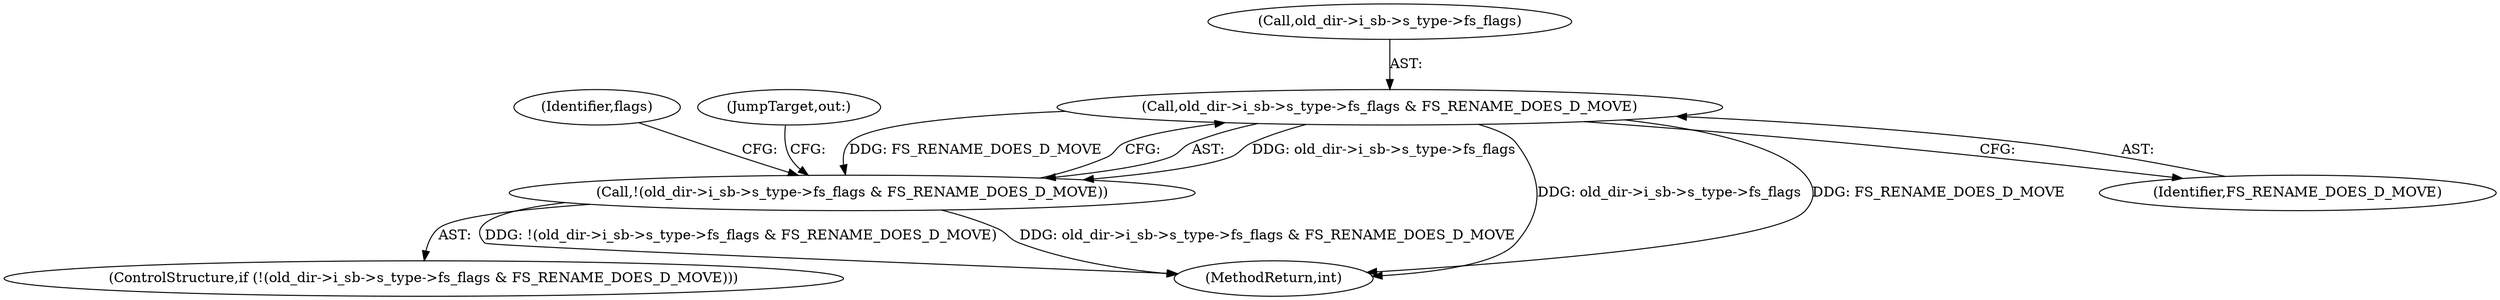 digraph "0_linux_9409e22acdfc9153f88d9b1ed2bd2a5b34d2d3ca@pointer" {
"1000441" [label="(Call,old_dir->i_sb->s_type->fs_flags & FS_RENAME_DOES_D_MOVE)"];
"1000440" [label="(Call,!(old_dir->i_sb->s_type->fs_flags & FS_RENAME_DOES_D_MOVE))"];
"1000518" [label="(MethodReturn,int)"];
"1000441" [label="(Call,old_dir->i_sb->s_type->fs_flags & FS_RENAME_DOES_D_MOVE)"];
"1000449" [label="(Identifier,FS_RENAME_DOES_D_MOVE)"];
"1000439" [label="(ControlStructure,if (!(old_dir->i_sb->s_type->fs_flags & FS_RENAME_DOES_D_MOVE)))"];
"1000440" [label="(Call,!(old_dir->i_sb->s_type->fs_flags & FS_RENAME_DOES_D_MOVE))"];
"1000454" [label="(Identifier,flags)"];
"1000463" [label="(JumpTarget,out:)"];
"1000442" [label="(Call,old_dir->i_sb->s_type->fs_flags)"];
"1000441" -> "1000440"  [label="AST: "];
"1000441" -> "1000449"  [label="CFG: "];
"1000442" -> "1000441"  [label="AST: "];
"1000449" -> "1000441"  [label="AST: "];
"1000440" -> "1000441"  [label="CFG: "];
"1000441" -> "1000518"  [label="DDG: old_dir->i_sb->s_type->fs_flags"];
"1000441" -> "1000518"  [label="DDG: FS_RENAME_DOES_D_MOVE"];
"1000441" -> "1000440"  [label="DDG: old_dir->i_sb->s_type->fs_flags"];
"1000441" -> "1000440"  [label="DDG: FS_RENAME_DOES_D_MOVE"];
"1000440" -> "1000439"  [label="AST: "];
"1000454" -> "1000440"  [label="CFG: "];
"1000463" -> "1000440"  [label="CFG: "];
"1000440" -> "1000518"  [label="DDG: !(old_dir->i_sb->s_type->fs_flags & FS_RENAME_DOES_D_MOVE)"];
"1000440" -> "1000518"  [label="DDG: old_dir->i_sb->s_type->fs_flags & FS_RENAME_DOES_D_MOVE"];
}
